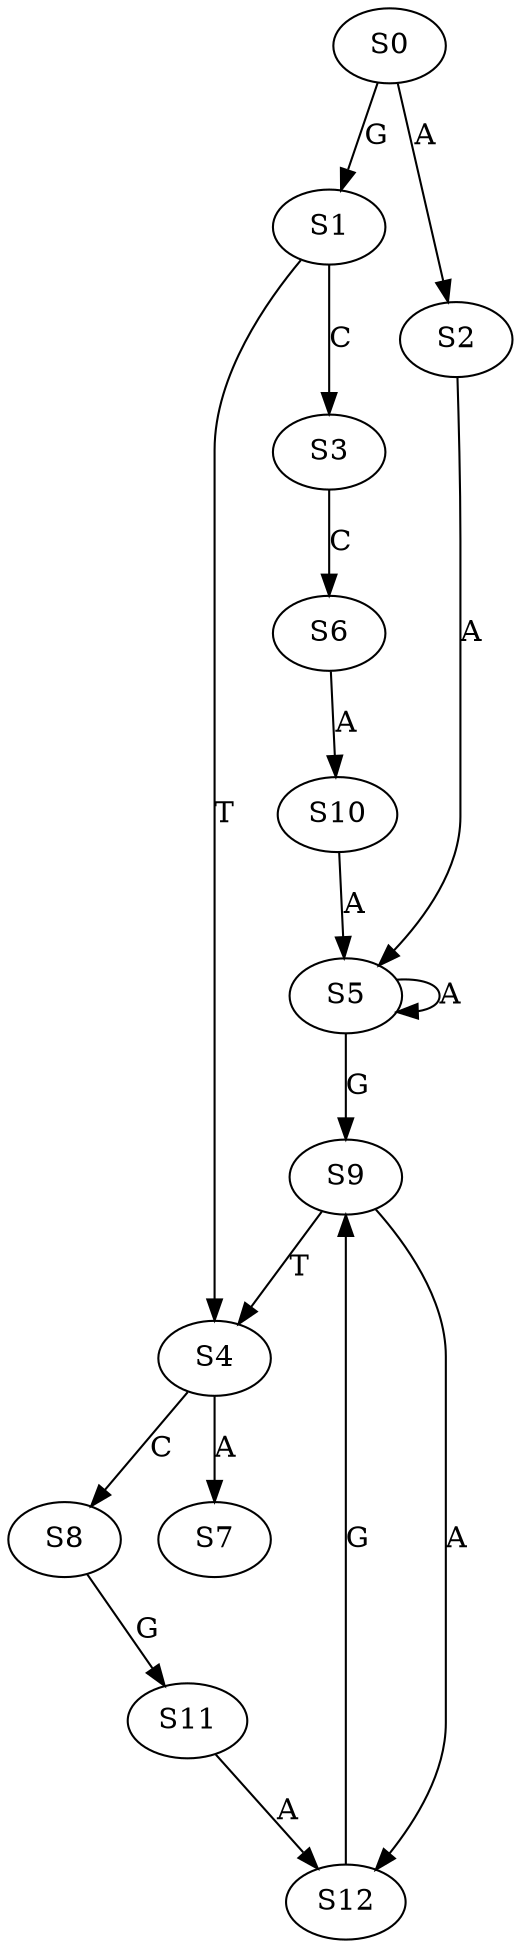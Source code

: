 strict digraph  {
	S0 -> S1 [ label = G ];
	S0 -> S2 [ label = A ];
	S1 -> S3 [ label = C ];
	S1 -> S4 [ label = T ];
	S2 -> S5 [ label = A ];
	S3 -> S6 [ label = C ];
	S4 -> S7 [ label = A ];
	S4 -> S8 [ label = C ];
	S5 -> S9 [ label = G ];
	S5 -> S5 [ label = A ];
	S6 -> S10 [ label = A ];
	S8 -> S11 [ label = G ];
	S9 -> S4 [ label = T ];
	S9 -> S12 [ label = A ];
	S10 -> S5 [ label = A ];
	S11 -> S12 [ label = A ];
	S12 -> S9 [ label = G ];
}
